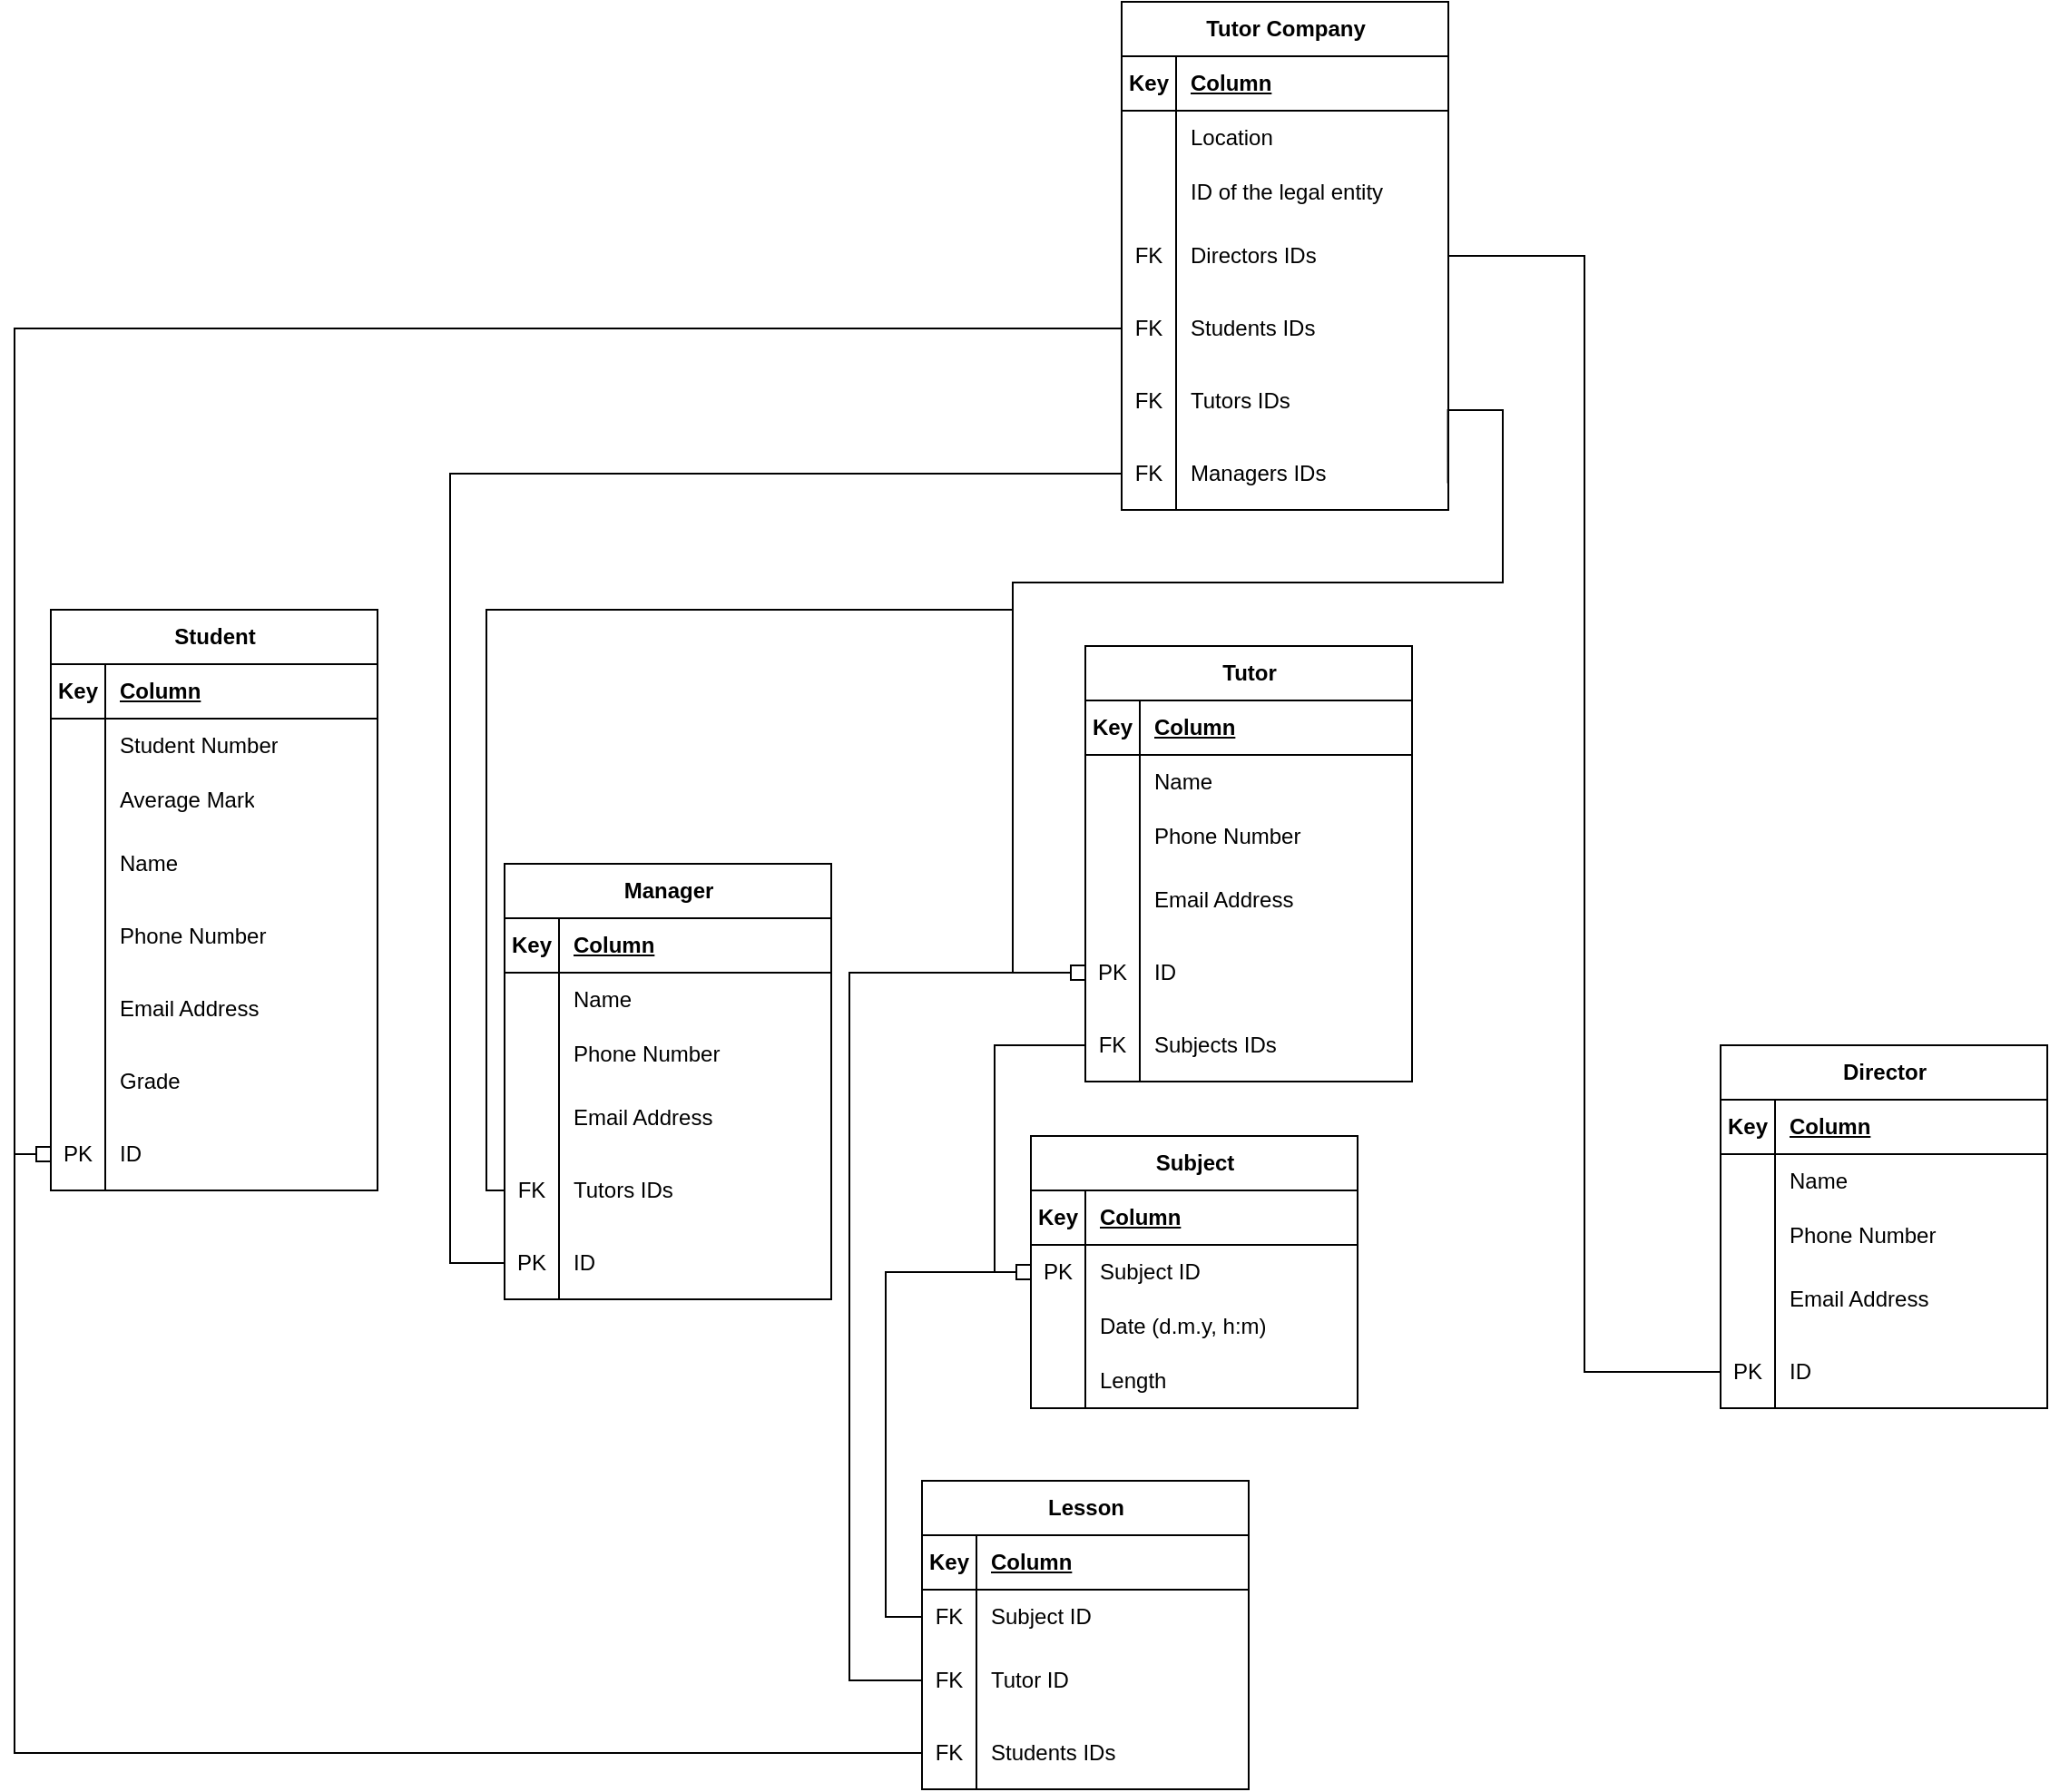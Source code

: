 <mxfile version="24.8.3">
  <diagram id="C5RBs43oDa-KdzZeNtuy" name="Page-1">
    <mxGraphModel dx="2831" dy="1150" grid="1" gridSize="10" guides="1" tooltips="1" connect="1" arrows="1" fold="1" page="1" pageScale="1" pageWidth="827" pageHeight="1169" math="0" shadow="0">
      <root>
        <mxCell id="WIyWlLk6GJQsqaUBKTNV-0" />
        <mxCell id="WIyWlLk6GJQsqaUBKTNV-1" parent="WIyWlLk6GJQsqaUBKTNV-0" />
        <mxCell id="OSqV7eLNdK5nPMAMux99-18" style="edgeStyle=orthogonalEdgeStyle;rounded=0;orthogonalLoop=1;jettySize=auto;html=1;endArrow=none;endFill=0;entryX=0;entryY=0.5;entryDx=0;entryDy=0;exitX=0;exitY=0.5;exitDx=0;exitDy=0;startArrow=box;startFill=0;" parent="WIyWlLk6GJQsqaUBKTNV-1" source="qgzfm0c-M2qFceZoE7C1-79" target="qgzfm0c-M2qFceZoE7C1-58" edge="1">
          <mxGeometry relative="1" as="geometry">
            <mxPoint x="-360" y="665" as="sourcePoint" />
            <mxPoint x="90" y="975" as="targetPoint" />
            <Array as="points">
              <mxPoint x="-390" y="665" />
              <mxPoint x="-390" y="995" />
            </Array>
          </mxGeometry>
        </mxCell>
        <mxCell id="OSqV7eLNdK5nPMAMux99-26" style="edgeStyle=orthogonalEdgeStyle;rounded=0;orthogonalLoop=1;jettySize=auto;html=1;exitX=0;exitY=0.5;exitDx=0;exitDy=0;endArrow=none;endFill=0;entryX=0;entryY=0.5;entryDx=0;entryDy=0;startArrow=box;startFill=0;" parent="WIyWlLk6GJQsqaUBKTNV-1" source="qgzfm0c-M2qFceZoE7C1-79" target="qgzfm0c-M2qFceZoE7C1-20" edge="1">
          <mxGeometry relative="1" as="geometry">
            <mxPoint x="-20" y="650" as="sourcePoint" />
            <mxPoint x="190" y="295" as="targetPoint" />
            <Array as="points">
              <mxPoint x="-390" y="665" />
              <mxPoint x="-390" y="210" />
            </Array>
          </mxGeometry>
        </mxCell>
        <mxCell id="OSqV7eLNdK5nPMAMux99-27" style="edgeStyle=orthogonalEdgeStyle;rounded=0;orthogonalLoop=1;jettySize=auto;html=1;entryX=0.999;entryY=0.632;entryDx=0;entryDy=0;endArrow=none;endFill=0;startArrow=box;startFill=0;entryPerimeter=0;exitX=0;exitY=0.5;exitDx=0;exitDy=0;" parent="WIyWlLk6GJQsqaUBKTNV-1" source="qgzfm0c-M2qFceZoE7C1-39" edge="1" target="qgzfm0c-M2qFceZoE7C1-17">
          <mxGeometry relative="1" as="geometry">
            <mxPoint x="200" y="565" as="sourcePoint" />
            <mxPoint x="399.2" y="277.6" as="targetPoint" />
            <Array as="points">
              <mxPoint x="160" y="565" />
              <mxPoint x="160" y="350" />
              <mxPoint x="430" y="350" />
              <mxPoint x="430" y="255" />
              <mxPoint x="400" y="255" />
            </Array>
          </mxGeometry>
        </mxCell>
        <mxCell id="OSqV7eLNdK5nPMAMux99-34" value="Director" style="shape=table;startSize=30;container=1;collapsible=1;childLayout=tableLayout;fixedRows=1;rowLines=0;fontStyle=1;align=center;resizeLast=1;html=1;" parent="WIyWlLk6GJQsqaUBKTNV-1" vertex="1">
          <mxGeometry x="550" y="605" width="180" height="200" as="geometry" />
        </mxCell>
        <mxCell id="OSqV7eLNdK5nPMAMux99-35" value="" style="shape=tableRow;horizontal=0;startSize=0;swimlaneHead=0;swimlaneBody=0;fillColor=none;collapsible=0;dropTarget=0;points=[[0,0.5],[1,0.5]];portConstraint=eastwest;top=0;left=0;right=0;bottom=1;" parent="OSqV7eLNdK5nPMAMux99-34" vertex="1">
          <mxGeometry y="30" width="180" height="30" as="geometry" />
        </mxCell>
        <mxCell id="OSqV7eLNdK5nPMAMux99-36" value="Key" style="shape=partialRectangle;connectable=0;fillColor=none;top=0;left=0;bottom=0;right=0;fontStyle=1;overflow=hidden;whiteSpace=wrap;html=1;" parent="OSqV7eLNdK5nPMAMux99-35" vertex="1">
          <mxGeometry width="30" height="30" as="geometry">
            <mxRectangle width="30" height="30" as="alternateBounds" />
          </mxGeometry>
        </mxCell>
        <mxCell id="OSqV7eLNdK5nPMAMux99-37" value="Column" style="shape=partialRectangle;connectable=0;fillColor=none;top=0;left=0;bottom=0;right=0;align=left;spacingLeft=6;fontStyle=5;overflow=hidden;whiteSpace=wrap;html=1;" parent="OSqV7eLNdK5nPMAMux99-35" vertex="1">
          <mxGeometry x="30" width="150" height="30" as="geometry">
            <mxRectangle width="150" height="30" as="alternateBounds" />
          </mxGeometry>
        </mxCell>
        <mxCell id="OSqV7eLNdK5nPMAMux99-38" value="" style="shape=tableRow;horizontal=0;startSize=0;swimlaneHead=0;swimlaneBody=0;fillColor=none;collapsible=0;dropTarget=0;points=[[0,0.5],[1,0.5]];portConstraint=eastwest;top=0;left=0;right=0;bottom=0;" parent="OSqV7eLNdK5nPMAMux99-34" vertex="1">
          <mxGeometry y="60" width="180" height="30" as="geometry" />
        </mxCell>
        <mxCell id="OSqV7eLNdK5nPMAMux99-39" value="" style="shape=partialRectangle;connectable=0;fillColor=none;top=0;left=0;bottom=0;right=0;editable=1;overflow=hidden;whiteSpace=wrap;html=1;" parent="OSqV7eLNdK5nPMAMux99-38" vertex="1">
          <mxGeometry width="30" height="30" as="geometry">
            <mxRectangle width="30" height="30" as="alternateBounds" />
          </mxGeometry>
        </mxCell>
        <mxCell id="OSqV7eLNdK5nPMAMux99-40" value="Name" style="shape=partialRectangle;connectable=0;fillColor=none;top=0;left=0;bottom=0;right=0;align=left;spacingLeft=6;overflow=hidden;whiteSpace=wrap;html=1;" parent="OSqV7eLNdK5nPMAMux99-38" vertex="1">
          <mxGeometry x="30" width="150" height="30" as="geometry">
            <mxRectangle width="150" height="30" as="alternateBounds" />
          </mxGeometry>
        </mxCell>
        <mxCell id="OSqV7eLNdK5nPMAMux99-41" value="" style="shape=tableRow;horizontal=0;startSize=0;swimlaneHead=0;swimlaneBody=0;fillColor=none;collapsible=0;dropTarget=0;points=[[0,0.5],[1,0.5]];portConstraint=eastwest;top=0;left=0;right=0;bottom=0;" parent="OSqV7eLNdK5nPMAMux99-34" vertex="1">
          <mxGeometry y="90" width="180" height="30" as="geometry" />
        </mxCell>
        <mxCell id="OSqV7eLNdK5nPMAMux99-42" value="" style="shape=partialRectangle;connectable=0;fillColor=none;top=0;left=0;bottom=0;right=0;editable=1;overflow=hidden;whiteSpace=wrap;html=1;" parent="OSqV7eLNdK5nPMAMux99-41" vertex="1">
          <mxGeometry width="30" height="30" as="geometry">
            <mxRectangle width="30" height="30" as="alternateBounds" />
          </mxGeometry>
        </mxCell>
        <mxCell id="OSqV7eLNdK5nPMAMux99-43" value="Phone Number" style="shape=partialRectangle;connectable=0;fillColor=none;top=0;left=0;bottom=0;right=0;align=left;spacingLeft=6;overflow=hidden;whiteSpace=wrap;html=1;" parent="OSqV7eLNdK5nPMAMux99-41" vertex="1">
          <mxGeometry x="30" width="150" height="30" as="geometry">
            <mxRectangle width="150" height="30" as="alternateBounds" />
          </mxGeometry>
        </mxCell>
        <mxCell id="qgzfm0c-M2qFceZoE7C1-1" value="" style="shape=tableRow;horizontal=0;startSize=0;swimlaneHead=0;swimlaneBody=0;fillColor=none;collapsible=0;dropTarget=0;points=[[0,0.5],[1,0.5]];portConstraint=eastwest;top=0;left=0;right=0;bottom=0;" parent="OSqV7eLNdK5nPMAMux99-34" vertex="1">
          <mxGeometry y="120" width="180" height="40" as="geometry" />
        </mxCell>
        <mxCell id="qgzfm0c-M2qFceZoE7C1-2" value="" style="shape=partialRectangle;connectable=0;fillColor=none;top=0;left=0;bottom=0;right=0;editable=1;overflow=hidden;whiteSpace=wrap;html=1;" parent="qgzfm0c-M2qFceZoE7C1-1" vertex="1">
          <mxGeometry width="30" height="40" as="geometry">
            <mxRectangle width="30" height="40" as="alternateBounds" />
          </mxGeometry>
        </mxCell>
        <mxCell id="qgzfm0c-M2qFceZoE7C1-3" value="Email Address" style="shape=partialRectangle;connectable=0;fillColor=none;top=0;left=0;bottom=0;right=0;align=left;spacingLeft=6;overflow=hidden;whiteSpace=wrap;html=1;" parent="qgzfm0c-M2qFceZoE7C1-1" vertex="1">
          <mxGeometry x="30" width="150" height="40" as="geometry">
            <mxRectangle width="150" height="40" as="alternateBounds" />
          </mxGeometry>
        </mxCell>
        <mxCell id="OSqV7eLNdK5nPMAMux99-44" value="" style="shape=tableRow;horizontal=0;startSize=0;swimlaneHead=0;swimlaneBody=0;fillColor=none;collapsible=0;dropTarget=0;points=[[0,0.5],[1,0.5]];portConstraint=eastwest;top=0;left=0;right=0;bottom=0;" parent="OSqV7eLNdK5nPMAMux99-34" vertex="1">
          <mxGeometry y="160" width="180" height="40" as="geometry" />
        </mxCell>
        <mxCell id="OSqV7eLNdK5nPMAMux99-45" value="PK" style="shape=partialRectangle;connectable=0;fillColor=none;top=0;left=0;bottom=0;right=0;editable=1;overflow=hidden;whiteSpace=wrap;html=1;" parent="OSqV7eLNdK5nPMAMux99-44" vertex="1">
          <mxGeometry width="30" height="40" as="geometry">
            <mxRectangle width="30" height="40" as="alternateBounds" />
          </mxGeometry>
        </mxCell>
        <mxCell id="OSqV7eLNdK5nPMAMux99-46" value="ID" style="shape=partialRectangle;connectable=0;fillColor=none;top=0;left=0;bottom=0;right=0;align=left;spacingLeft=6;overflow=hidden;whiteSpace=wrap;html=1;" parent="OSqV7eLNdK5nPMAMux99-44" vertex="1">
          <mxGeometry x="30" width="150" height="40" as="geometry">
            <mxRectangle width="150" height="40" as="alternateBounds" />
          </mxGeometry>
        </mxCell>
        <mxCell id="qgzfm0c-M2qFceZoE7C1-4" value="Tutor Company" style="shape=table;startSize=30;container=1;collapsible=1;childLayout=tableLayout;fixedRows=1;rowLines=0;fontStyle=1;align=center;resizeLast=1;html=1;" parent="WIyWlLk6GJQsqaUBKTNV-1" vertex="1">
          <mxGeometry x="220" y="30" width="180" height="280" as="geometry" />
        </mxCell>
        <mxCell id="qgzfm0c-M2qFceZoE7C1-5" value="" style="shape=tableRow;horizontal=0;startSize=0;swimlaneHead=0;swimlaneBody=0;fillColor=none;collapsible=0;dropTarget=0;points=[[0,0.5],[1,0.5]];portConstraint=eastwest;top=0;left=0;right=0;bottom=1;" parent="qgzfm0c-M2qFceZoE7C1-4" vertex="1">
          <mxGeometry y="30" width="180" height="30" as="geometry" />
        </mxCell>
        <mxCell id="qgzfm0c-M2qFceZoE7C1-6" value="Key" style="shape=partialRectangle;connectable=0;fillColor=none;top=0;left=0;bottom=0;right=0;fontStyle=1;overflow=hidden;whiteSpace=wrap;html=1;" parent="qgzfm0c-M2qFceZoE7C1-5" vertex="1">
          <mxGeometry width="30" height="30" as="geometry">
            <mxRectangle width="30" height="30" as="alternateBounds" />
          </mxGeometry>
        </mxCell>
        <mxCell id="qgzfm0c-M2qFceZoE7C1-7" value="Column" style="shape=partialRectangle;connectable=0;fillColor=none;top=0;left=0;bottom=0;right=0;align=left;spacingLeft=6;fontStyle=5;overflow=hidden;whiteSpace=wrap;html=1;" parent="qgzfm0c-M2qFceZoE7C1-5" vertex="1">
          <mxGeometry x="30" width="150" height="30" as="geometry">
            <mxRectangle width="150" height="30" as="alternateBounds" />
          </mxGeometry>
        </mxCell>
        <mxCell id="qgzfm0c-M2qFceZoE7C1-8" value="" style="shape=tableRow;horizontal=0;startSize=0;swimlaneHead=0;swimlaneBody=0;fillColor=none;collapsible=0;dropTarget=0;points=[[0,0.5],[1,0.5]];portConstraint=eastwest;top=0;left=0;right=0;bottom=0;" parent="qgzfm0c-M2qFceZoE7C1-4" vertex="1">
          <mxGeometry y="60" width="180" height="30" as="geometry" />
        </mxCell>
        <mxCell id="qgzfm0c-M2qFceZoE7C1-9" value="" style="shape=partialRectangle;connectable=0;fillColor=none;top=0;left=0;bottom=0;right=0;editable=1;overflow=hidden;whiteSpace=wrap;html=1;" parent="qgzfm0c-M2qFceZoE7C1-8" vertex="1">
          <mxGeometry width="30" height="30" as="geometry">
            <mxRectangle width="30" height="30" as="alternateBounds" />
          </mxGeometry>
        </mxCell>
        <mxCell id="qgzfm0c-M2qFceZoE7C1-10" value="Location" style="shape=partialRectangle;connectable=0;fillColor=none;top=0;left=0;bottom=0;right=0;align=left;spacingLeft=6;overflow=hidden;whiteSpace=wrap;html=1;" parent="qgzfm0c-M2qFceZoE7C1-8" vertex="1">
          <mxGeometry x="30" width="150" height="30" as="geometry">
            <mxRectangle width="150" height="30" as="alternateBounds" />
          </mxGeometry>
        </mxCell>
        <mxCell id="qgzfm0c-M2qFceZoE7C1-11" value="" style="shape=tableRow;horizontal=0;startSize=0;swimlaneHead=0;swimlaneBody=0;fillColor=none;collapsible=0;dropTarget=0;points=[[0,0.5],[1,0.5]];portConstraint=eastwest;top=0;left=0;right=0;bottom=0;" parent="qgzfm0c-M2qFceZoE7C1-4" vertex="1">
          <mxGeometry y="90" width="180" height="30" as="geometry" />
        </mxCell>
        <mxCell id="qgzfm0c-M2qFceZoE7C1-12" value="" style="shape=partialRectangle;connectable=0;fillColor=none;top=0;left=0;bottom=0;right=0;editable=1;overflow=hidden;whiteSpace=wrap;html=1;" parent="qgzfm0c-M2qFceZoE7C1-11" vertex="1">
          <mxGeometry width="30" height="30" as="geometry">
            <mxRectangle width="30" height="30" as="alternateBounds" />
          </mxGeometry>
        </mxCell>
        <mxCell id="qgzfm0c-M2qFceZoE7C1-13" value="ID of the legal entity" style="shape=partialRectangle;connectable=0;fillColor=none;top=0;left=0;bottom=0;right=0;align=left;spacingLeft=6;overflow=hidden;whiteSpace=wrap;html=1;" parent="qgzfm0c-M2qFceZoE7C1-11" vertex="1">
          <mxGeometry x="30" width="150" height="30" as="geometry">
            <mxRectangle width="150" height="30" as="alternateBounds" />
          </mxGeometry>
        </mxCell>
        <mxCell id="qgzfm0c-M2qFceZoE7C1-14" value="" style="shape=tableRow;horizontal=0;startSize=0;swimlaneHead=0;swimlaneBody=0;fillColor=none;collapsible=0;dropTarget=0;points=[[0,0.5],[1,0.5]];portConstraint=eastwest;top=0;left=0;right=0;bottom=0;" parent="qgzfm0c-M2qFceZoE7C1-4" vertex="1">
          <mxGeometry y="120" width="180" height="40" as="geometry" />
        </mxCell>
        <mxCell id="qgzfm0c-M2qFceZoE7C1-15" value="FK" style="shape=partialRectangle;connectable=0;fillColor=none;top=0;left=0;bottom=0;right=0;editable=1;overflow=hidden;whiteSpace=wrap;html=1;" parent="qgzfm0c-M2qFceZoE7C1-14" vertex="1">
          <mxGeometry width="30" height="40" as="geometry">
            <mxRectangle width="30" height="40" as="alternateBounds" />
          </mxGeometry>
        </mxCell>
        <mxCell id="qgzfm0c-M2qFceZoE7C1-16" value="Directors IDs" style="shape=partialRectangle;connectable=0;fillColor=none;top=0;left=0;bottom=0;right=0;align=left;spacingLeft=6;overflow=hidden;whiteSpace=wrap;html=1;" parent="qgzfm0c-M2qFceZoE7C1-14" vertex="1">
          <mxGeometry x="30" width="150" height="40" as="geometry">
            <mxRectangle width="150" height="40" as="alternateBounds" />
          </mxGeometry>
        </mxCell>
        <mxCell id="qgzfm0c-M2qFceZoE7C1-20" value="" style="shape=tableRow;horizontal=0;startSize=0;swimlaneHead=0;swimlaneBody=0;fillColor=none;collapsible=0;dropTarget=0;points=[[0,0.5],[1,0.5]];portConstraint=eastwest;top=0;left=0;right=0;bottom=0;" parent="qgzfm0c-M2qFceZoE7C1-4" vertex="1">
          <mxGeometry y="160" width="180" height="40" as="geometry" />
        </mxCell>
        <mxCell id="qgzfm0c-M2qFceZoE7C1-21" value="FK" style="shape=partialRectangle;connectable=0;fillColor=none;top=0;left=0;bottom=0;right=0;editable=1;overflow=hidden;whiteSpace=wrap;html=1;" parent="qgzfm0c-M2qFceZoE7C1-20" vertex="1">
          <mxGeometry width="30" height="40" as="geometry">
            <mxRectangle width="30" height="40" as="alternateBounds" />
          </mxGeometry>
        </mxCell>
        <mxCell id="qgzfm0c-M2qFceZoE7C1-22" value="Students IDs" style="shape=partialRectangle;connectable=0;fillColor=none;top=0;left=0;bottom=0;right=0;align=left;spacingLeft=6;overflow=hidden;whiteSpace=wrap;html=1;" parent="qgzfm0c-M2qFceZoE7C1-20" vertex="1">
          <mxGeometry x="30" width="150" height="40" as="geometry">
            <mxRectangle width="150" height="40" as="alternateBounds" />
          </mxGeometry>
        </mxCell>
        <mxCell id="2cp662pbL6xcaCOEZRHN-41" value="" style="shape=tableRow;horizontal=0;startSize=0;swimlaneHead=0;swimlaneBody=0;fillColor=none;collapsible=0;dropTarget=0;points=[[0,0.5],[1,0.5]];portConstraint=eastwest;top=0;left=0;right=0;bottom=0;" vertex="1" parent="qgzfm0c-M2qFceZoE7C1-4">
          <mxGeometry y="200" width="180" height="40" as="geometry" />
        </mxCell>
        <mxCell id="2cp662pbL6xcaCOEZRHN-42" value="FK" style="shape=partialRectangle;connectable=0;fillColor=none;top=0;left=0;bottom=0;right=0;editable=1;overflow=hidden;whiteSpace=wrap;html=1;" vertex="1" parent="2cp662pbL6xcaCOEZRHN-41">
          <mxGeometry width="30" height="40" as="geometry">
            <mxRectangle width="30" height="40" as="alternateBounds" />
          </mxGeometry>
        </mxCell>
        <mxCell id="2cp662pbL6xcaCOEZRHN-43" value="Tutors IDs" style="shape=partialRectangle;connectable=0;fillColor=none;top=0;left=0;bottom=0;right=0;align=left;spacingLeft=6;overflow=hidden;whiteSpace=wrap;html=1;" vertex="1" parent="2cp662pbL6xcaCOEZRHN-41">
          <mxGeometry x="30" width="150" height="40" as="geometry">
            <mxRectangle width="150" height="40" as="alternateBounds" />
          </mxGeometry>
        </mxCell>
        <mxCell id="qgzfm0c-M2qFceZoE7C1-17" value="" style="shape=tableRow;horizontal=0;startSize=0;swimlaneHead=0;swimlaneBody=0;fillColor=none;collapsible=0;dropTarget=0;points=[[0,0.5],[1,0.5]];portConstraint=eastwest;top=0;left=0;right=0;bottom=0;" parent="qgzfm0c-M2qFceZoE7C1-4" vertex="1">
          <mxGeometry y="240" width="180" height="40" as="geometry" />
        </mxCell>
        <mxCell id="qgzfm0c-M2qFceZoE7C1-18" value="FK" style="shape=partialRectangle;connectable=0;fillColor=none;top=0;left=0;bottom=0;right=0;editable=1;overflow=hidden;whiteSpace=wrap;html=1;" parent="qgzfm0c-M2qFceZoE7C1-17" vertex="1">
          <mxGeometry width="30" height="40" as="geometry">
            <mxRectangle width="30" height="40" as="alternateBounds" />
          </mxGeometry>
        </mxCell>
        <mxCell id="qgzfm0c-M2qFceZoE7C1-19" value="Managers IDs" style="shape=partialRectangle;connectable=0;fillColor=none;top=0;left=0;bottom=0;right=0;align=left;spacingLeft=6;overflow=hidden;whiteSpace=wrap;html=1;" parent="qgzfm0c-M2qFceZoE7C1-17" vertex="1">
          <mxGeometry x="30" width="150" height="40" as="geometry">
            <mxRectangle width="150" height="40" as="alternateBounds" />
          </mxGeometry>
        </mxCell>
        <mxCell id="qgzfm0c-M2qFceZoE7C1-23" value="Tutor" style="shape=table;startSize=30;container=1;collapsible=1;childLayout=tableLayout;fixedRows=1;rowLines=0;fontStyle=1;align=center;resizeLast=1;html=1;" parent="WIyWlLk6GJQsqaUBKTNV-1" vertex="1">
          <mxGeometry x="200" y="385" width="180" height="240" as="geometry" />
        </mxCell>
        <mxCell id="qgzfm0c-M2qFceZoE7C1-24" value="" style="shape=tableRow;horizontal=0;startSize=0;swimlaneHead=0;swimlaneBody=0;fillColor=none;collapsible=0;dropTarget=0;points=[[0,0.5],[1,0.5]];portConstraint=eastwest;top=0;left=0;right=0;bottom=1;" parent="qgzfm0c-M2qFceZoE7C1-23" vertex="1">
          <mxGeometry y="30" width="180" height="30" as="geometry" />
        </mxCell>
        <mxCell id="qgzfm0c-M2qFceZoE7C1-25" value="Key" style="shape=partialRectangle;connectable=0;fillColor=none;top=0;left=0;bottom=0;right=0;fontStyle=1;overflow=hidden;whiteSpace=wrap;html=1;" parent="qgzfm0c-M2qFceZoE7C1-24" vertex="1">
          <mxGeometry width="30" height="30" as="geometry">
            <mxRectangle width="30" height="30" as="alternateBounds" />
          </mxGeometry>
        </mxCell>
        <mxCell id="qgzfm0c-M2qFceZoE7C1-26" value="Column" style="shape=partialRectangle;connectable=0;fillColor=none;top=0;left=0;bottom=0;right=0;align=left;spacingLeft=6;fontStyle=5;overflow=hidden;whiteSpace=wrap;html=1;" parent="qgzfm0c-M2qFceZoE7C1-24" vertex="1">
          <mxGeometry x="30" width="150" height="30" as="geometry">
            <mxRectangle width="150" height="30" as="alternateBounds" />
          </mxGeometry>
        </mxCell>
        <mxCell id="qgzfm0c-M2qFceZoE7C1-27" value="" style="shape=tableRow;horizontal=0;startSize=0;swimlaneHead=0;swimlaneBody=0;fillColor=none;collapsible=0;dropTarget=0;points=[[0,0.5],[1,0.5]];portConstraint=eastwest;top=0;left=0;right=0;bottom=0;" parent="qgzfm0c-M2qFceZoE7C1-23" vertex="1">
          <mxGeometry y="60" width="180" height="30" as="geometry" />
        </mxCell>
        <mxCell id="qgzfm0c-M2qFceZoE7C1-28" value="" style="shape=partialRectangle;connectable=0;fillColor=none;top=0;left=0;bottom=0;right=0;editable=1;overflow=hidden;whiteSpace=wrap;html=1;" parent="qgzfm0c-M2qFceZoE7C1-27" vertex="1">
          <mxGeometry width="30" height="30" as="geometry">
            <mxRectangle width="30" height="30" as="alternateBounds" />
          </mxGeometry>
        </mxCell>
        <mxCell id="qgzfm0c-M2qFceZoE7C1-29" value="Name" style="shape=partialRectangle;connectable=0;fillColor=none;top=0;left=0;bottom=0;right=0;align=left;spacingLeft=6;overflow=hidden;whiteSpace=wrap;html=1;" parent="qgzfm0c-M2qFceZoE7C1-27" vertex="1">
          <mxGeometry x="30" width="150" height="30" as="geometry">
            <mxRectangle width="150" height="30" as="alternateBounds" />
          </mxGeometry>
        </mxCell>
        <mxCell id="qgzfm0c-M2qFceZoE7C1-30" value="" style="shape=tableRow;horizontal=0;startSize=0;swimlaneHead=0;swimlaneBody=0;fillColor=none;collapsible=0;dropTarget=0;points=[[0,0.5],[1,0.5]];portConstraint=eastwest;top=0;left=0;right=0;bottom=0;" parent="qgzfm0c-M2qFceZoE7C1-23" vertex="1">
          <mxGeometry y="90" width="180" height="30" as="geometry" />
        </mxCell>
        <mxCell id="qgzfm0c-M2qFceZoE7C1-31" value="" style="shape=partialRectangle;connectable=0;fillColor=none;top=0;left=0;bottom=0;right=0;editable=1;overflow=hidden;whiteSpace=wrap;html=1;" parent="qgzfm0c-M2qFceZoE7C1-30" vertex="1">
          <mxGeometry width="30" height="30" as="geometry">
            <mxRectangle width="30" height="30" as="alternateBounds" />
          </mxGeometry>
        </mxCell>
        <mxCell id="qgzfm0c-M2qFceZoE7C1-32" value="Phone Number" style="shape=partialRectangle;connectable=0;fillColor=none;top=0;left=0;bottom=0;right=0;align=left;spacingLeft=6;overflow=hidden;whiteSpace=wrap;html=1;" parent="qgzfm0c-M2qFceZoE7C1-30" vertex="1">
          <mxGeometry x="30" width="150" height="30" as="geometry">
            <mxRectangle width="150" height="30" as="alternateBounds" />
          </mxGeometry>
        </mxCell>
        <mxCell id="qgzfm0c-M2qFceZoE7C1-33" value="" style="shape=tableRow;horizontal=0;startSize=0;swimlaneHead=0;swimlaneBody=0;fillColor=none;collapsible=0;dropTarget=0;points=[[0,0.5],[1,0.5]];portConstraint=eastwest;top=0;left=0;right=0;bottom=0;" parent="qgzfm0c-M2qFceZoE7C1-23" vertex="1">
          <mxGeometry y="120" width="180" height="40" as="geometry" />
        </mxCell>
        <mxCell id="qgzfm0c-M2qFceZoE7C1-34" value="" style="shape=partialRectangle;connectable=0;fillColor=none;top=0;left=0;bottom=0;right=0;editable=1;overflow=hidden;whiteSpace=wrap;html=1;" parent="qgzfm0c-M2qFceZoE7C1-33" vertex="1">
          <mxGeometry width="30" height="40" as="geometry">
            <mxRectangle width="30" height="40" as="alternateBounds" />
          </mxGeometry>
        </mxCell>
        <mxCell id="qgzfm0c-M2qFceZoE7C1-35" value="Email Address" style="shape=partialRectangle;connectable=0;fillColor=none;top=0;left=0;bottom=0;right=0;align=left;spacingLeft=6;overflow=hidden;whiteSpace=wrap;html=1;" parent="qgzfm0c-M2qFceZoE7C1-33" vertex="1">
          <mxGeometry x="30" width="150" height="40" as="geometry">
            <mxRectangle width="150" height="40" as="alternateBounds" />
          </mxGeometry>
        </mxCell>
        <mxCell id="qgzfm0c-M2qFceZoE7C1-39" value="" style="shape=tableRow;horizontal=0;startSize=0;swimlaneHead=0;swimlaneBody=0;fillColor=none;collapsible=0;dropTarget=0;points=[[0,0.5],[1,0.5]];portConstraint=eastwest;top=0;left=0;right=0;bottom=0;" parent="qgzfm0c-M2qFceZoE7C1-23" vertex="1">
          <mxGeometry y="160" width="180" height="40" as="geometry" />
        </mxCell>
        <mxCell id="qgzfm0c-M2qFceZoE7C1-40" value="PK" style="shape=partialRectangle;connectable=0;fillColor=none;top=0;left=0;bottom=0;right=0;editable=1;overflow=hidden;whiteSpace=wrap;html=1;" parent="qgzfm0c-M2qFceZoE7C1-39" vertex="1">
          <mxGeometry width="30" height="40" as="geometry">
            <mxRectangle width="30" height="40" as="alternateBounds" />
          </mxGeometry>
        </mxCell>
        <mxCell id="qgzfm0c-M2qFceZoE7C1-41" value="ID" style="shape=partialRectangle;connectable=0;fillColor=none;top=0;left=0;bottom=0;right=0;align=left;spacingLeft=6;overflow=hidden;whiteSpace=wrap;html=1;" parent="qgzfm0c-M2qFceZoE7C1-39" vertex="1">
          <mxGeometry x="30" width="150" height="40" as="geometry">
            <mxRectangle width="150" height="40" as="alternateBounds" />
          </mxGeometry>
        </mxCell>
        <mxCell id="qgzfm0c-M2qFceZoE7C1-36" value="" style="shape=tableRow;horizontal=0;startSize=0;swimlaneHead=0;swimlaneBody=0;fillColor=none;collapsible=0;dropTarget=0;points=[[0,0.5],[1,0.5]];portConstraint=eastwest;top=0;left=0;right=0;bottom=0;" parent="qgzfm0c-M2qFceZoE7C1-23" vertex="1">
          <mxGeometry y="200" width="180" height="40" as="geometry" />
        </mxCell>
        <mxCell id="qgzfm0c-M2qFceZoE7C1-37" value="FK" style="shape=partialRectangle;connectable=0;fillColor=none;top=0;left=0;bottom=0;right=0;editable=1;overflow=hidden;whiteSpace=wrap;html=1;" parent="qgzfm0c-M2qFceZoE7C1-36" vertex="1">
          <mxGeometry width="30" height="40" as="geometry">
            <mxRectangle width="30" height="40" as="alternateBounds" />
          </mxGeometry>
        </mxCell>
        <mxCell id="qgzfm0c-M2qFceZoE7C1-38" value="Subjects IDs" style="shape=partialRectangle;connectable=0;fillColor=none;top=0;left=0;bottom=0;right=0;align=left;spacingLeft=6;overflow=hidden;whiteSpace=wrap;html=1;" parent="qgzfm0c-M2qFceZoE7C1-36" vertex="1">
          <mxGeometry x="30" width="150" height="40" as="geometry">
            <mxRectangle width="150" height="40" as="alternateBounds" />
          </mxGeometry>
        </mxCell>
        <mxCell id="qgzfm0c-M2qFceZoE7C1-45" value="Lesson" style="shape=table;startSize=30;container=1;collapsible=1;childLayout=tableLayout;fixedRows=1;rowLines=0;fontStyle=1;align=center;resizeLast=1;html=1;" parent="WIyWlLk6GJQsqaUBKTNV-1" vertex="1">
          <mxGeometry x="110" y="845" width="180" height="170" as="geometry" />
        </mxCell>
        <mxCell id="qgzfm0c-M2qFceZoE7C1-46" value="" style="shape=tableRow;horizontal=0;startSize=0;swimlaneHead=0;swimlaneBody=0;fillColor=none;collapsible=0;dropTarget=0;points=[[0,0.5],[1,0.5]];portConstraint=eastwest;top=0;left=0;right=0;bottom=1;" parent="qgzfm0c-M2qFceZoE7C1-45" vertex="1">
          <mxGeometry y="30" width="180" height="30" as="geometry" />
        </mxCell>
        <mxCell id="qgzfm0c-M2qFceZoE7C1-47" value="Key" style="shape=partialRectangle;connectable=0;fillColor=none;top=0;left=0;bottom=0;right=0;fontStyle=1;overflow=hidden;whiteSpace=wrap;html=1;" parent="qgzfm0c-M2qFceZoE7C1-46" vertex="1">
          <mxGeometry width="30" height="30" as="geometry">
            <mxRectangle width="30" height="30" as="alternateBounds" />
          </mxGeometry>
        </mxCell>
        <mxCell id="qgzfm0c-M2qFceZoE7C1-48" value="Column" style="shape=partialRectangle;connectable=0;fillColor=none;top=0;left=0;bottom=0;right=0;align=left;spacingLeft=6;fontStyle=5;overflow=hidden;whiteSpace=wrap;html=1;" parent="qgzfm0c-M2qFceZoE7C1-46" vertex="1">
          <mxGeometry x="30" width="150" height="30" as="geometry">
            <mxRectangle width="150" height="30" as="alternateBounds" />
          </mxGeometry>
        </mxCell>
        <mxCell id="qgzfm0c-M2qFceZoE7C1-52" value="" style="shape=tableRow;horizontal=0;startSize=0;swimlaneHead=0;swimlaneBody=0;fillColor=none;collapsible=0;dropTarget=0;points=[[0,0.5],[1,0.5]];portConstraint=eastwest;top=0;left=0;right=0;bottom=0;" parent="qgzfm0c-M2qFceZoE7C1-45" vertex="1">
          <mxGeometry y="60" width="180" height="30" as="geometry" />
        </mxCell>
        <mxCell id="qgzfm0c-M2qFceZoE7C1-53" value="FK" style="shape=partialRectangle;connectable=0;fillColor=none;top=0;left=0;bottom=0;right=0;editable=1;overflow=hidden;whiteSpace=wrap;html=1;" parent="qgzfm0c-M2qFceZoE7C1-52" vertex="1">
          <mxGeometry width="30" height="30" as="geometry">
            <mxRectangle width="30" height="30" as="alternateBounds" />
          </mxGeometry>
        </mxCell>
        <mxCell id="qgzfm0c-M2qFceZoE7C1-54" value="Subject ID" style="shape=partialRectangle;connectable=0;fillColor=none;top=0;left=0;bottom=0;right=0;align=left;spacingLeft=6;overflow=hidden;whiteSpace=wrap;html=1;" parent="qgzfm0c-M2qFceZoE7C1-52" vertex="1">
          <mxGeometry x="30" width="150" height="30" as="geometry">
            <mxRectangle width="150" height="30" as="alternateBounds" />
          </mxGeometry>
        </mxCell>
        <mxCell id="qgzfm0c-M2qFceZoE7C1-55" value="" style="shape=tableRow;horizontal=0;startSize=0;swimlaneHead=0;swimlaneBody=0;fillColor=none;collapsible=0;dropTarget=0;points=[[0,0.5],[1,0.5]];portConstraint=eastwest;top=0;left=0;right=0;bottom=0;" parent="qgzfm0c-M2qFceZoE7C1-45" vertex="1">
          <mxGeometry y="90" width="180" height="40" as="geometry" />
        </mxCell>
        <mxCell id="qgzfm0c-M2qFceZoE7C1-56" value="FK" style="shape=partialRectangle;connectable=0;fillColor=none;top=0;left=0;bottom=0;right=0;editable=1;overflow=hidden;whiteSpace=wrap;html=1;" parent="qgzfm0c-M2qFceZoE7C1-55" vertex="1">
          <mxGeometry width="30" height="40" as="geometry">
            <mxRectangle width="30" height="40" as="alternateBounds" />
          </mxGeometry>
        </mxCell>
        <mxCell id="qgzfm0c-M2qFceZoE7C1-57" value="Tutor ID" style="shape=partialRectangle;connectable=0;fillColor=none;top=0;left=0;bottom=0;right=0;align=left;spacingLeft=6;overflow=hidden;whiteSpace=wrap;html=1;" parent="qgzfm0c-M2qFceZoE7C1-55" vertex="1">
          <mxGeometry x="30" width="150" height="40" as="geometry">
            <mxRectangle width="150" height="40" as="alternateBounds" />
          </mxGeometry>
        </mxCell>
        <mxCell id="qgzfm0c-M2qFceZoE7C1-58" value="" style="shape=tableRow;horizontal=0;startSize=0;swimlaneHead=0;swimlaneBody=0;fillColor=none;collapsible=0;dropTarget=0;points=[[0,0.5],[1,0.5]];portConstraint=eastwest;top=0;left=0;right=0;bottom=0;" parent="qgzfm0c-M2qFceZoE7C1-45" vertex="1">
          <mxGeometry y="130" width="180" height="40" as="geometry" />
        </mxCell>
        <mxCell id="qgzfm0c-M2qFceZoE7C1-59" value="FK" style="shape=partialRectangle;connectable=0;fillColor=none;top=0;left=0;bottom=0;right=0;editable=1;overflow=hidden;whiteSpace=wrap;html=1;" parent="qgzfm0c-M2qFceZoE7C1-58" vertex="1">
          <mxGeometry width="30" height="40" as="geometry">
            <mxRectangle width="30" height="40" as="alternateBounds" />
          </mxGeometry>
        </mxCell>
        <mxCell id="qgzfm0c-M2qFceZoE7C1-60" value="Students IDs" style="shape=partialRectangle;connectable=0;fillColor=none;top=0;left=0;bottom=0;right=0;align=left;spacingLeft=6;overflow=hidden;whiteSpace=wrap;html=1;" parent="qgzfm0c-M2qFceZoE7C1-58" vertex="1">
          <mxGeometry x="30" width="150" height="40" as="geometry">
            <mxRectangle width="150" height="40" as="alternateBounds" />
          </mxGeometry>
        </mxCell>
        <mxCell id="qgzfm0c-M2qFceZoE7C1-66" value="Student" style="shape=table;startSize=30;container=1;collapsible=1;childLayout=tableLayout;fixedRows=1;rowLines=0;fontStyle=1;align=center;resizeLast=1;html=1;" parent="WIyWlLk6GJQsqaUBKTNV-1" vertex="1">
          <mxGeometry x="-370" y="365" width="180" height="320" as="geometry" />
        </mxCell>
        <mxCell id="qgzfm0c-M2qFceZoE7C1-67" value="" style="shape=tableRow;horizontal=0;startSize=0;swimlaneHead=0;swimlaneBody=0;fillColor=none;collapsible=0;dropTarget=0;points=[[0,0.5],[1,0.5]];portConstraint=eastwest;top=0;left=0;right=0;bottom=1;" parent="qgzfm0c-M2qFceZoE7C1-66" vertex="1">
          <mxGeometry y="30" width="180" height="30" as="geometry" />
        </mxCell>
        <mxCell id="qgzfm0c-M2qFceZoE7C1-68" value="Key" style="shape=partialRectangle;connectable=0;fillColor=none;top=0;left=0;bottom=0;right=0;fontStyle=1;overflow=hidden;whiteSpace=wrap;html=1;" parent="qgzfm0c-M2qFceZoE7C1-67" vertex="1">
          <mxGeometry width="30" height="30" as="geometry">
            <mxRectangle width="30" height="30" as="alternateBounds" />
          </mxGeometry>
        </mxCell>
        <mxCell id="qgzfm0c-M2qFceZoE7C1-69" value="Column" style="shape=partialRectangle;connectable=0;fillColor=none;top=0;left=0;bottom=0;right=0;align=left;spacingLeft=6;fontStyle=5;overflow=hidden;whiteSpace=wrap;html=1;" parent="qgzfm0c-M2qFceZoE7C1-67" vertex="1">
          <mxGeometry x="30" width="150" height="30" as="geometry">
            <mxRectangle width="150" height="30" as="alternateBounds" />
          </mxGeometry>
        </mxCell>
        <mxCell id="qgzfm0c-M2qFceZoE7C1-70" value="" style="shape=tableRow;horizontal=0;startSize=0;swimlaneHead=0;swimlaneBody=0;fillColor=none;collapsible=0;dropTarget=0;points=[[0,0.5],[1,0.5]];portConstraint=eastwest;top=0;left=0;right=0;bottom=0;" parent="qgzfm0c-M2qFceZoE7C1-66" vertex="1">
          <mxGeometry y="60" width="180" height="30" as="geometry" />
        </mxCell>
        <mxCell id="qgzfm0c-M2qFceZoE7C1-71" value="" style="shape=partialRectangle;connectable=0;fillColor=none;top=0;left=0;bottom=0;right=0;editable=1;overflow=hidden;whiteSpace=wrap;html=1;" parent="qgzfm0c-M2qFceZoE7C1-70" vertex="1">
          <mxGeometry width="30" height="30" as="geometry">
            <mxRectangle width="30" height="30" as="alternateBounds" />
          </mxGeometry>
        </mxCell>
        <mxCell id="qgzfm0c-M2qFceZoE7C1-72" value="Student Number" style="shape=partialRectangle;connectable=0;fillColor=none;top=0;left=0;bottom=0;right=0;align=left;spacingLeft=6;overflow=hidden;whiteSpace=wrap;html=1;" parent="qgzfm0c-M2qFceZoE7C1-70" vertex="1">
          <mxGeometry x="30" width="150" height="30" as="geometry">
            <mxRectangle width="150" height="30" as="alternateBounds" />
          </mxGeometry>
        </mxCell>
        <mxCell id="qgzfm0c-M2qFceZoE7C1-73" value="" style="shape=tableRow;horizontal=0;startSize=0;swimlaneHead=0;swimlaneBody=0;fillColor=none;collapsible=0;dropTarget=0;points=[[0,0.5],[1,0.5]];portConstraint=eastwest;top=0;left=0;right=0;bottom=0;" parent="qgzfm0c-M2qFceZoE7C1-66" vertex="1">
          <mxGeometry y="90" width="180" height="30" as="geometry" />
        </mxCell>
        <mxCell id="qgzfm0c-M2qFceZoE7C1-74" value="" style="shape=partialRectangle;connectable=0;fillColor=none;top=0;left=0;bottom=0;right=0;editable=1;overflow=hidden;whiteSpace=wrap;html=1;" parent="qgzfm0c-M2qFceZoE7C1-73" vertex="1">
          <mxGeometry width="30" height="30" as="geometry">
            <mxRectangle width="30" height="30" as="alternateBounds" />
          </mxGeometry>
        </mxCell>
        <mxCell id="qgzfm0c-M2qFceZoE7C1-75" value="Average Mark" style="shape=partialRectangle;connectable=0;fillColor=none;top=0;left=0;bottom=0;right=0;align=left;spacingLeft=6;overflow=hidden;whiteSpace=wrap;html=1;" parent="qgzfm0c-M2qFceZoE7C1-73" vertex="1">
          <mxGeometry x="30" width="150" height="30" as="geometry">
            <mxRectangle width="150" height="30" as="alternateBounds" />
          </mxGeometry>
        </mxCell>
        <mxCell id="qgzfm0c-M2qFceZoE7C1-76" value="" style="shape=tableRow;horizontal=0;startSize=0;swimlaneHead=0;swimlaneBody=0;fillColor=none;collapsible=0;dropTarget=0;points=[[0,0.5],[1,0.5]];portConstraint=eastwest;top=0;left=0;right=0;bottom=0;" parent="qgzfm0c-M2qFceZoE7C1-66" vertex="1">
          <mxGeometry y="120" width="180" height="40" as="geometry" />
        </mxCell>
        <mxCell id="qgzfm0c-M2qFceZoE7C1-77" value="" style="shape=partialRectangle;connectable=0;fillColor=none;top=0;left=0;bottom=0;right=0;editable=1;overflow=hidden;whiteSpace=wrap;html=1;" parent="qgzfm0c-M2qFceZoE7C1-76" vertex="1">
          <mxGeometry width="30" height="40" as="geometry">
            <mxRectangle width="30" height="40" as="alternateBounds" />
          </mxGeometry>
        </mxCell>
        <mxCell id="qgzfm0c-M2qFceZoE7C1-78" value="Name" style="shape=partialRectangle;connectable=0;fillColor=none;top=0;left=0;bottom=0;right=0;align=left;spacingLeft=6;overflow=hidden;whiteSpace=wrap;html=1;" parent="qgzfm0c-M2qFceZoE7C1-76" vertex="1">
          <mxGeometry x="30" width="150" height="40" as="geometry">
            <mxRectangle width="150" height="40" as="alternateBounds" />
          </mxGeometry>
        </mxCell>
        <mxCell id="qgzfm0c-M2qFceZoE7C1-82" value="" style="shape=tableRow;horizontal=0;startSize=0;swimlaneHead=0;swimlaneBody=0;fillColor=none;collapsible=0;dropTarget=0;points=[[0,0.5],[1,0.5]];portConstraint=eastwest;top=0;left=0;right=0;bottom=0;" parent="qgzfm0c-M2qFceZoE7C1-66" vertex="1">
          <mxGeometry y="160" width="180" height="40" as="geometry" />
        </mxCell>
        <mxCell id="qgzfm0c-M2qFceZoE7C1-83" value="" style="shape=partialRectangle;connectable=0;fillColor=none;top=0;left=0;bottom=0;right=0;editable=1;overflow=hidden;whiteSpace=wrap;html=1;" parent="qgzfm0c-M2qFceZoE7C1-82" vertex="1">
          <mxGeometry width="30" height="40" as="geometry">
            <mxRectangle width="30" height="40" as="alternateBounds" />
          </mxGeometry>
        </mxCell>
        <mxCell id="qgzfm0c-M2qFceZoE7C1-84" value="Phone Number" style="shape=partialRectangle;connectable=0;fillColor=none;top=0;left=0;bottom=0;right=0;align=left;spacingLeft=6;overflow=hidden;whiteSpace=wrap;html=1;" parent="qgzfm0c-M2qFceZoE7C1-82" vertex="1">
          <mxGeometry x="30" width="150" height="40" as="geometry">
            <mxRectangle width="150" height="40" as="alternateBounds" />
          </mxGeometry>
        </mxCell>
        <mxCell id="qgzfm0c-M2qFceZoE7C1-85" value="" style="shape=tableRow;horizontal=0;startSize=0;swimlaneHead=0;swimlaneBody=0;fillColor=none;collapsible=0;dropTarget=0;points=[[0,0.5],[1,0.5]];portConstraint=eastwest;top=0;left=0;right=0;bottom=0;" parent="qgzfm0c-M2qFceZoE7C1-66" vertex="1">
          <mxGeometry y="200" width="180" height="40" as="geometry" />
        </mxCell>
        <mxCell id="qgzfm0c-M2qFceZoE7C1-86" value="" style="shape=partialRectangle;connectable=0;fillColor=none;top=0;left=0;bottom=0;right=0;editable=1;overflow=hidden;whiteSpace=wrap;html=1;" parent="qgzfm0c-M2qFceZoE7C1-85" vertex="1">
          <mxGeometry width="30" height="40" as="geometry">
            <mxRectangle width="30" height="40" as="alternateBounds" />
          </mxGeometry>
        </mxCell>
        <mxCell id="qgzfm0c-M2qFceZoE7C1-87" value="Email Address" style="shape=partialRectangle;connectable=0;fillColor=none;top=0;left=0;bottom=0;right=0;align=left;spacingLeft=6;overflow=hidden;whiteSpace=wrap;html=1;" parent="qgzfm0c-M2qFceZoE7C1-85" vertex="1">
          <mxGeometry x="30" width="150" height="40" as="geometry">
            <mxRectangle width="150" height="40" as="alternateBounds" />
          </mxGeometry>
        </mxCell>
        <mxCell id="qgzfm0c-M2qFceZoE7C1-88" value="" style="shape=tableRow;horizontal=0;startSize=0;swimlaneHead=0;swimlaneBody=0;fillColor=none;collapsible=0;dropTarget=0;points=[[0,0.5],[1,0.5]];portConstraint=eastwest;top=0;left=0;right=0;bottom=0;" parent="qgzfm0c-M2qFceZoE7C1-66" vertex="1">
          <mxGeometry y="240" width="180" height="40" as="geometry" />
        </mxCell>
        <mxCell id="qgzfm0c-M2qFceZoE7C1-89" value="" style="shape=partialRectangle;connectable=0;fillColor=none;top=0;left=0;bottom=0;right=0;editable=1;overflow=hidden;whiteSpace=wrap;html=1;" parent="qgzfm0c-M2qFceZoE7C1-88" vertex="1">
          <mxGeometry width="30" height="40" as="geometry">
            <mxRectangle width="30" height="40" as="alternateBounds" />
          </mxGeometry>
        </mxCell>
        <mxCell id="qgzfm0c-M2qFceZoE7C1-90" value="Grade" style="shape=partialRectangle;connectable=0;fillColor=none;top=0;left=0;bottom=0;right=0;align=left;spacingLeft=6;overflow=hidden;whiteSpace=wrap;html=1;" parent="qgzfm0c-M2qFceZoE7C1-88" vertex="1">
          <mxGeometry x="30" width="150" height="40" as="geometry">
            <mxRectangle width="150" height="40" as="alternateBounds" />
          </mxGeometry>
        </mxCell>
        <mxCell id="qgzfm0c-M2qFceZoE7C1-79" value="" style="shape=tableRow;horizontal=0;startSize=0;swimlaneHead=0;swimlaneBody=0;fillColor=none;collapsible=0;dropTarget=0;points=[[0,0.5],[1,0.5]];portConstraint=eastwest;top=0;left=0;right=0;bottom=0;" parent="qgzfm0c-M2qFceZoE7C1-66" vertex="1">
          <mxGeometry y="280" width="180" height="40" as="geometry" />
        </mxCell>
        <mxCell id="qgzfm0c-M2qFceZoE7C1-80" value="PK" style="shape=partialRectangle;connectable=0;fillColor=none;top=0;left=0;bottom=0;right=0;editable=1;overflow=hidden;whiteSpace=wrap;html=1;" parent="qgzfm0c-M2qFceZoE7C1-79" vertex="1">
          <mxGeometry width="30" height="40" as="geometry">
            <mxRectangle width="30" height="40" as="alternateBounds" />
          </mxGeometry>
        </mxCell>
        <mxCell id="qgzfm0c-M2qFceZoE7C1-81" value="ID" style="shape=partialRectangle;connectable=0;fillColor=none;top=0;left=0;bottom=0;right=0;align=left;spacingLeft=6;overflow=hidden;whiteSpace=wrap;html=1;" parent="qgzfm0c-M2qFceZoE7C1-79" vertex="1">
          <mxGeometry x="30" width="150" height="40" as="geometry">
            <mxRectangle width="150" height="40" as="alternateBounds" />
          </mxGeometry>
        </mxCell>
        <mxCell id="qgzfm0c-M2qFceZoE7C1-92" value="Subject" style="shape=table;startSize=30;container=1;collapsible=1;childLayout=tableLayout;fixedRows=1;rowLines=0;fontStyle=1;align=center;resizeLast=1;html=1;" parent="WIyWlLk6GJQsqaUBKTNV-1" vertex="1">
          <mxGeometry x="170" y="655" width="180" height="150" as="geometry" />
        </mxCell>
        <mxCell id="qgzfm0c-M2qFceZoE7C1-93" value="" style="shape=tableRow;horizontal=0;startSize=0;swimlaneHead=0;swimlaneBody=0;fillColor=none;collapsible=0;dropTarget=0;points=[[0,0.5],[1,0.5]];portConstraint=eastwest;top=0;left=0;right=0;bottom=1;" parent="qgzfm0c-M2qFceZoE7C1-92" vertex="1">
          <mxGeometry y="30" width="180" height="30" as="geometry" />
        </mxCell>
        <mxCell id="qgzfm0c-M2qFceZoE7C1-94" value="Key" style="shape=partialRectangle;connectable=0;fillColor=none;top=0;left=0;bottom=0;right=0;fontStyle=1;overflow=hidden;whiteSpace=wrap;html=1;" parent="qgzfm0c-M2qFceZoE7C1-93" vertex="1">
          <mxGeometry width="30" height="30" as="geometry">
            <mxRectangle width="30" height="30" as="alternateBounds" />
          </mxGeometry>
        </mxCell>
        <mxCell id="qgzfm0c-M2qFceZoE7C1-95" value="Column" style="shape=partialRectangle;connectable=0;fillColor=none;top=0;left=0;bottom=0;right=0;align=left;spacingLeft=6;fontStyle=5;overflow=hidden;whiteSpace=wrap;html=1;" parent="qgzfm0c-M2qFceZoE7C1-93" vertex="1">
          <mxGeometry x="30" width="150" height="30" as="geometry">
            <mxRectangle width="150" height="30" as="alternateBounds" />
          </mxGeometry>
        </mxCell>
        <mxCell id="qgzfm0c-M2qFceZoE7C1-99" value="" style="shape=tableRow;horizontal=0;startSize=0;swimlaneHead=0;swimlaneBody=0;fillColor=none;collapsible=0;dropTarget=0;points=[[0,0.5],[1,0.5]];portConstraint=eastwest;top=0;left=0;right=0;bottom=0;" parent="qgzfm0c-M2qFceZoE7C1-92" vertex="1">
          <mxGeometry y="60" width="180" height="30" as="geometry" />
        </mxCell>
        <mxCell id="qgzfm0c-M2qFceZoE7C1-100" value="PK" style="shape=partialRectangle;connectable=0;fillColor=none;top=0;left=0;bottom=0;right=0;editable=1;overflow=hidden;whiteSpace=wrap;html=1;" parent="qgzfm0c-M2qFceZoE7C1-99" vertex="1">
          <mxGeometry width="30" height="30" as="geometry">
            <mxRectangle width="30" height="30" as="alternateBounds" />
          </mxGeometry>
        </mxCell>
        <mxCell id="qgzfm0c-M2qFceZoE7C1-101" value="Subject ID" style="shape=partialRectangle;connectable=0;fillColor=none;top=0;left=0;bottom=0;right=0;align=left;spacingLeft=6;overflow=hidden;whiteSpace=wrap;html=1;" parent="qgzfm0c-M2qFceZoE7C1-99" vertex="1">
          <mxGeometry x="30" width="150" height="30" as="geometry">
            <mxRectangle width="150" height="30" as="alternateBounds" />
          </mxGeometry>
        </mxCell>
        <mxCell id="qgzfm0c-M2qFceZoE7C1-111" value="" style="shape=tableRow;horizontal=0;startSize=0;swimlaneHead=0;swimlaneBody=0;fillColor=none;collapsible=0;dropTarget=0;points=[[0,0.5],[1,0.5]];portConstraint=eastwest;top=0;left=0;right=0;bottom=0;" parent="qgzfm0c-M2qFceZoE7C1-92" vertex="1">
          <mxGeometry y="90" width="180" height="30" as="geometry" />
        </mxCell>
        <mxCell id="qgzfm0c-M2qFceZoE7C1-112" value="" style="shape=partialRectangle;connectable=0;fillColor=none;top=0;left=0;bottom=0;right=0;editable=1;overflow=hidden;whiteSpace=wrap;html=1;" parent="qgzfm0c-M2qFceZoE7C1-111" vertex="1">
          <mxGeometry width="30" height="30" as="geometry">
            <mxRectangle width="30" height="30" as="alternateBounds" />
          </mxGeometry>
        </mxCell>
        <mxCell id="qgzfm0c-M2qFceZoE7C1-113" value="Date (d.m.y, h:m)" style="shape=partialRectangle;connectable=0;fillColor=none;top=0;left=0;bottom=0;right=0;align=left;spacingLeft=6;overflow=hidden;whiteSpace=wrap;html=1;" parent="qgzfm0c-M2qFceZoE7C1-111" vertex="1">
          <mxGeometry x="30" width="150" height="30" as="geometry">
            <mxRectangle width="150" height="30" as="alternateBounds" />
          </mxGeometry>
        </mxCell>
        <mxCell id="qgzfm0c-M2qFceZoE7C1-96" value="" style="shape=tableRow;horizontal=0;startSize=0;swimlaneHead=0;swimlaneBody=0;fillColor=none;collapsible=0;dropTarget=0;points=[[0,0.5],[1,0.5]];portConstraint=eastwest;top=0;left=0;right=0;bottom=0;" parent="qgzfm0c-M2qFceZoE7C1-92" vertex="1">
          <mxGeometry y="120" width="180" height="30" as="geometry" />
        </mxCell>
        <mxCell id="qgzfm0c-M2qFceZoE7C1-97" value="" style="shape=partialRectangle;connectable=0;fillColor=none;top=0;left=0;bottom=0;right=0;editable=1;overflow=hidden;whiteSpace=wrap;html=1;" parent="qgzfm0c-M2qFceZoE7C1-96" vertex="1">
          <mxGeometry width="30" height="30" as="geometry">
            <mxRectangle width="30" height="30" as="alternateBounds" />
          </mxGeometry>
        </mxCell>
        <mxCell id="qgzfm0c-M2qFceZoE7C1-98" value="Length" style="shape=partialRectangle;connectable=0;fillColor=none;top=0;left=0;bottom=0;right=0;align=left;spacingLeft=6;overflow=hidden;whiteSpace=wrap;html=1;" parent="qgzfm0c-M2qFceZoE7C1-96" vertex="1">
          <mxGeometry x="30" width="150" height="30" as="geometry">
            <mxRectangle width="150" height="30" as="alternateBounds" />
          </mxGeometry>
        </mxCell>
        <mxCell id="qgzfm0c-M2qFceZoE7C1-109" style="edgeStyle=orthogonalEdgeStyle;rounded=0;orthogonalLoop=1;jettySize=auto;html=1;exitX=0;exitY=0.5;exitDx=0;exitDy=0;endArrow=box;endFill=0;entryX=0;entryY=0.5;entryDx=0;entryDy=0;" parent="WIyWlLk6GJQsqaUBKTNV-1" source="qgzfm0c-M2qFceZoE7C1-55" target="qgzfm0c-M2qFceZoE7C1-39" edge="1">
          <mxGeometry relative="1" as="geometry">
            <mxPoint x="200" y="565" as="targetPoint" />
            <Array as="points">
              <mxPoint x="70" y="955" />
              <mxPoint x="70" y="565" />
            </Array>
          </mxGeometry>
        </mxCell>
        <mxCell id="2cp662pbL6xcaCOEZRHN-19" value="Manager" style="shape=table;startSize=30;container=1;collapsible=1;childLayout=tableLayout;fixedRows=1;rowLines=0;fontStyle=1;align=center;resizeLast=1;html=1;" vertex="1" parent="WIyWlLk6GJQsqaUBKTNV-1">
          <mxGeometry x="-120" y="505" width="180" height="240" as="geometry" />
        </mxCell>
        <mxCell id="2cp662pbL6xcaCOEZRHN-20" value="" style="shape=tableRow;horizontal=0;startSize=0;swimlaneHead=0;swimlaneBody=0;fillColor=none;collapsible=0;dropTarget=0;points=[[0,0.5],[1,0.5]];portConstraint=eastwest;top=0;left=0;right=0;bottom=1;" vertex="1" parent="2cp662pbL6xcaCOEZRHN-19">
          <mxGeometry y="30" width="180" height="30" as="geometry" />
        </mxCell>
        <mxCell id="2cp662pbL6xcaCOEZRHN-21" value="Key" style="shape=partialRectangle;connectable=0;fillColor=none;top=0;left=0;bottom=0;right=0;fontStyle=1;overflow=hidden;whiteSpace=wrap;html=1;" vertex="1" parent="2cp662pbL6xcaCOEZRHN-20">
          <mxGeometry width="30" height="30" as="geometry">
            <mxRectangle width="30" height="30" as="alternateBounds" />
          </mxGeometry>
        </mxCell>
        <mxCell id="2cp662pbL6xcaCOEZRHN-22" value="Column" style="shape=partialRectangle;connectable=0;fillColor=none;top=0;left=0;bottom=0;right=0;align=left;spacingLeft=6;fontStyle=5;overflow=hidden;whiteSpace=wrap;html=1;" vertex="1" parent="2cp662pbL6xcaCOEZRHN-20">
          <mxGeometry x="30" width="150" height="30" as="geometry">
            <mxRectangle width="150" height="30" as="alternateBounds" />
          </mxGeometry>
        </mxCell>
        <mxCell id="2cp662pbL6xcaCOEZRHN-23" value="" style="shape=tableRow;horizontal=0;startSize=0;swimlaneHead=0;swimlaneBody=0;fillColor=none;collapsible=0;dropTarget=0;points=[[0,0.5],[1,0.5]];portConstraint=eastwest;top=0;left=0;right=0;bottom=0;" vertex="1" parent="2cp662pbL6xcaCOEZRHN-19">
          <mxGeometry y="60" width="180" height="30" as="geometry" />
        </mxCell>
        <mxCell id="2cp662pbL6xcaCOEZRHN-24" value="" style="shape=partialRectangle;connectable=0;fillColor=none;top=0;left=0;bottom=0;right=0;editable=1;overflow=hidden;whiteSpace=wrap;html=1;" vertex="1" parent="2cp662pbL6xcaCOEZRHN-23">
          <mxGeometry width="30" height="30" as="geometry">
            <mxRectangle width="30" height="30" as="alternateBounds" />
          </mxGeometry>
        </mxCell>
        <mxCell id="2cp662pbL6xcaCOEZRHN-25" value="Name" style="shape=partialRectangle;connectable=0;fillColor=none;top=0;left=0;bottom=0;right=0;align=left;spacingLeft=6;overflow=hidden;whiteSpace=wrap;html=1;" vertex="1" parent="2cp662pbL6xcaCOEZRHN-23">
          <mxGeometry x="30" width="150" height="30" as="geometry">
            <mxRectangle width="150" height="30" as="alternateBounds" />
          </mxGeometry>
        </mxCell>
        <mxCell id="2cp662pbL6xcaCOEZRHN-26" value="" style="shape=tableRow;horizontal=0;startSize=0;swimlaneHead=0;swimlaneBody=0;fillColor=none;collapsible=0;dropTarget=0;points=[[0,0.5],[1,0.5]];portConstraint=eastwest;top=0;left=0;right=0;bottom=0;" vertex="1" parent="2cp662pbL6xcaCOEZRHN-19">
          <mxGeometry y="90" width="180" height="30" as="geometry" />
        </mxCell>
        <mxCell id="2cp662pbL6xcaCOEZRHN-27" value="" style="shape=partialRectangle;connectable=0;fillColor=none;top=0;left=0;bottom=0;right=0;editable=1;overflow=hidden;whiteSpace=wrap;html=1;" vertex="1" parent="2cp662pbL6xcaCOEZRHN-26">
          <mxGeometry width="30" height="30" as="geometry">
            <mxRectangle width="30" height="30" as="alternateBounds" />
          </mxGeometry>
        </mxCell>
        <mxCell id="2cp662pbL6xcaCOEZRHN-28" value="Phone Number" style="shape=partialRectangle;connectable=0;fillColor=none;top=0;left=0;bottom=0;right=0;align=left;spacingLeft=6;overflow=hidden;whiteSpace=wrap;html=1;" vertex="1" parent="2cp662pbL6xcaCOEZRHN-26">
          <mxGeometry x="30" width="150" height="30" as="geometry">
            <mxRectangle width="150" height="30" as="alternateBounds" />
          </mxGeometry>
        </mxCell>
        <mxCell id="2cp662pbL6xcaCOEZRHN-35" value="" style="shape=tableRow;horizontal=0;startSize=0;swimlaneHead=0;swimlaneBody=0;fillColor=none;collapsible=0;dropTarget=0;points=[[0,0.5],[1,0.5]];portConstraint=eastwest;top=0;left=0;right=0;bottom=0;" vertex="1" parent="2cp662pbL6xcaCOEZRHN-19">
          <mxGeometry y="120" width="180" height="40" as="geometry" />
        </mxCell>
        <mxCell id="2cp662pbL6xcaCOEZRHN-36" value="" style="shape=partialRectangle;connectable=0;fillColor=none;top=0;left=0;bottom=0;right=0;editable=1;overflow=hidden;whiteSpace=wrap;html=1;" vertex="1" parent="2cp662pbL6xcaCOEZRHN-35">
          <mxGeometry width="30" height="40" as="geometry">
            <mxRectangle width="30" height="40" as="alternateBounds" />
          </mxGeometry>
        </mxCell>
        <mxCell id="2cp662pbL6xcaCOEZRHN-37" value="Email Address" style="shape=partialRectangle;connectable=0;fillColor=none;top=0;left=0;bottom=0;right=0;align=left;spacingLeft=6;overflow=hidden;whiteSpace=wrap;html=1;" vertex="1" parent="2cp662pbL6xcaCOEZRHN-35">
          <mxGeometry x="30" width="150" height="40" as="geometry">
            <mxRectangle width="150" height="40" as="alternateBounds" />
          </mxGeometry>
        </mxCell>
        <mxCell id="2cp662pbL6xcaCOEZRHN-29" value="" style="shape=tableRow;horizontal=0;startSize=0;swimlaneHead=0;swimlaneBody=0;fillColor=none;collapsible=0;dropTarget=0;points=[[0,0.5],[1,0.5]];portConstraint=eastwest;top=0;left=0;right=0;bottom=0;" vertex="1" parent="2cp662pbL6xcaCOEZRHN-19">
          <mxGeometry y="160" width="180" height="40" as="geometry" />
        </mxCell>
        <mxCell id="2cp662pbL6xcaCOEZRHN-30" value="FK" style="shape=partialRectangle;connectable=0;fillColor=none;top=0;left=0;bottom=0;right=0;editable=1;overflow=hidden;whiteSpace=wrap;html=1;" vertex="1" parent="2cp662pbL6xcaCOEZRHN-29">
          <mxGeometry width="30" height="40" as="geometry">
            <mxRectangle width="30" height="40" as="alternateBounds" />
          </mxGeometry>
        </mxCell>
        <mxCell id="2cp662pbL6xcaCOEZRHN-31" value="Tutors IDs" style="shape=partialRectangle;connectable=0;fillColor=none;top=0;left=0;bottom=0;right=0;align=left;spacingLeft=6;overflow=hidden;whiteSpace=wrap;html=1;" vertex="1" parent="2cp662pbL6xcaCOEZRHN-29">
          <mxGeometry x="30" width="150" height="40" as="geometry">
            <mxRectangle width="150" height="40" as="alternateBounds" />
          </mxGeometry>
        </mxCell>
        <mxCell id="2cp662pbL6xcaCOEZRHN-32" value="" style="shape=tableRow;horizontal=0;startSize=0;swimlaneHead=0;swimlaneBody=0;fillColor=none;collapsible=0;dropTarget=0;points=[[0,0.5],[1,0.5]];portConstraint=eastwest;top=0;left=0;right=0;bottom=0;" vertex="1" parent="2cp662pbL6xcaCOEZRHN-19">
          <mxGeometry y="200" width="180" height="40" as="geometry" />
        </mxCell>
        <mxCell id="2cp662pbL6xcaCOEZRHN-33" value="PK" style="shape=partialRectangle;connectable=0;fillColor=none;top=0;left=0;bottom=0;right=0;editable=1;overflow=hidden;whiteSpace=wrap;html=1;" vertex="1" parent="2cp662pbL6xcaCOEZRHN-32">
          <mxGeometry width="30" height="40" as="geometry">
            <mxRectangle width="30" height="40" as="alternateBounds" />
          </mxGeometry>
        </mxCell>
        <mxCell id="2cp662pbL6xcaCOEZRHN-34" value="ID" style="shape=partialRectangle;connectable=0;fillColor=none;top=0;left=0;bottom=0;right=0;align=left;spacingLeft=6;overflow=hidden;whiteSpace=wrap;html=1;" vertex="1" parent="2cp662pbL6xcaCOEZRHN-32">
          <mxGeometry x="30" width="150" height="40" as="geometry">
            <mxRectangle width="150" height="40" as="alternateBounds" />
          </mxGeometry>
        </mxCell>
        <mxCell id="2cp662pbL6xcaCOEZRHN-39" style="edgeStyle=orthogonalEdgeStyle;rounded=0;orthogonalLoop=1;jettySize=auto;html=1;entryX=0;entryY=0.5;entryDx=0;entryDy=0;endArrow=box;endFill=0;" edge="1" parent="WIyWlLk6GJQsqaUBKTNV-1" target="qgzfm0c-M2qFceZoE7C1-39">
          <mxGeometry relative="1" as="geometry">
            <mxPoint x="-120" y="685" as="sourcePoint" />
            <Array as="points">
              <mxPoint x="-130" y="685" />
              <mxPoint x="-130" y="365" />
              <mxPoint x="160" y="365" />
              <mxPoint x="160" y="565" />
            </Array>
          </mxGeometry>
        </mxCell>
        <mxCell id="2cp662pbL6xcaCOEZRHN-40" style="edgeStyle=orthogonalEdgeStyle;rounded=0;orthogonalLoop=1;jettySize=auto;html=1;exitX=0;exitY=0.5;exitDx=0;exitDy=0;entryX=1;entryY=0.5;entryDx=0;entryDy=0;endArrow=none;endFill=0;" edge="1" parent="WIyWlLk6GJQsqaUBKTNV-1" source="OSqV7eLNdK5nPMAMux99-44" target="qgzfm0c-M2qFceZoE7C1-14">
          <mxGeometry relative="1" as="geometry" />
        </mxCell>
        <mxCell id="2cp662pbL6xcaCOEZRHN-44" style="edgeStyle=orthogonalEdgeStyle;rounded=0;orthogonalLoop=1;jettySize=auto;html=1;entryX=0;entryY=0.5;entryDx=0;entryDy=0;endArrow=none;endFill=0;" edge="1" parent="WIyWlLk6GJQsqaUBKTNV-1" source="2cp662pbL6xcaCOEZRHN-32" target="qgzfm0c-M2qFceZoE7C1-17">
          <mxGeometry relative="1" as="geometry">
            <Array as="points">
              <mxPoint x="-150" y="725" />
              <mxPoint x="-150" y="290" />
            </Array>
          </mxGeometry>
        </mxCell>
        <mxCell id="2cp662pbL6xcaCOEZRHN-45" style="edgeStyle=orthogonalEdgeStyle;rounded=0;orthogonalLoop=1;jettySize=auto;html=1;exitX=0;exitY=0.5;exitDx=0;exitDy=0;entryX=0;entryY=0.5;entryDx=0;entryDy=0;endArrow=none;endFill=0;startArrow=box;startFill=0;" edge="1" parent="WIyWlLk6GJQsqaUBKTNV-1" source="qgzfm0c-M2qFceZoE7C1-99" target="qgzfm0c-M2qFceZoE7C1-52">
          <mxGeometry relative="1" as="geometry" />
        </mxCell>
        <mxCell id="2cp662pbL6xcaCOEZRHN-46" style="edgeStyle=orthogonalEdgeStyle;rounded=0;orthogonalLoop=1;jettySize=auto;html=1;exitX=0;exitY=0.5;exitDx=0;exitDy=0;entryX=0;entryY=0.5;entryDx=0;entryDy=0;startArrow=box;startFill=0;endArrow=none;endFill=0;" edge="1" parent="WIyWlLk6GJQsqaUBKTNV-1" source="qgzfm0c-M2qFceZoE7C1-99" target="qgzfm0c-M2qFceZoE7C1-36">
          <mxGeometry relative="1" as="geometry" />
        </mxCell>
      </root>
    </mxGraphModel>
  </diagram>
</mxfile>
